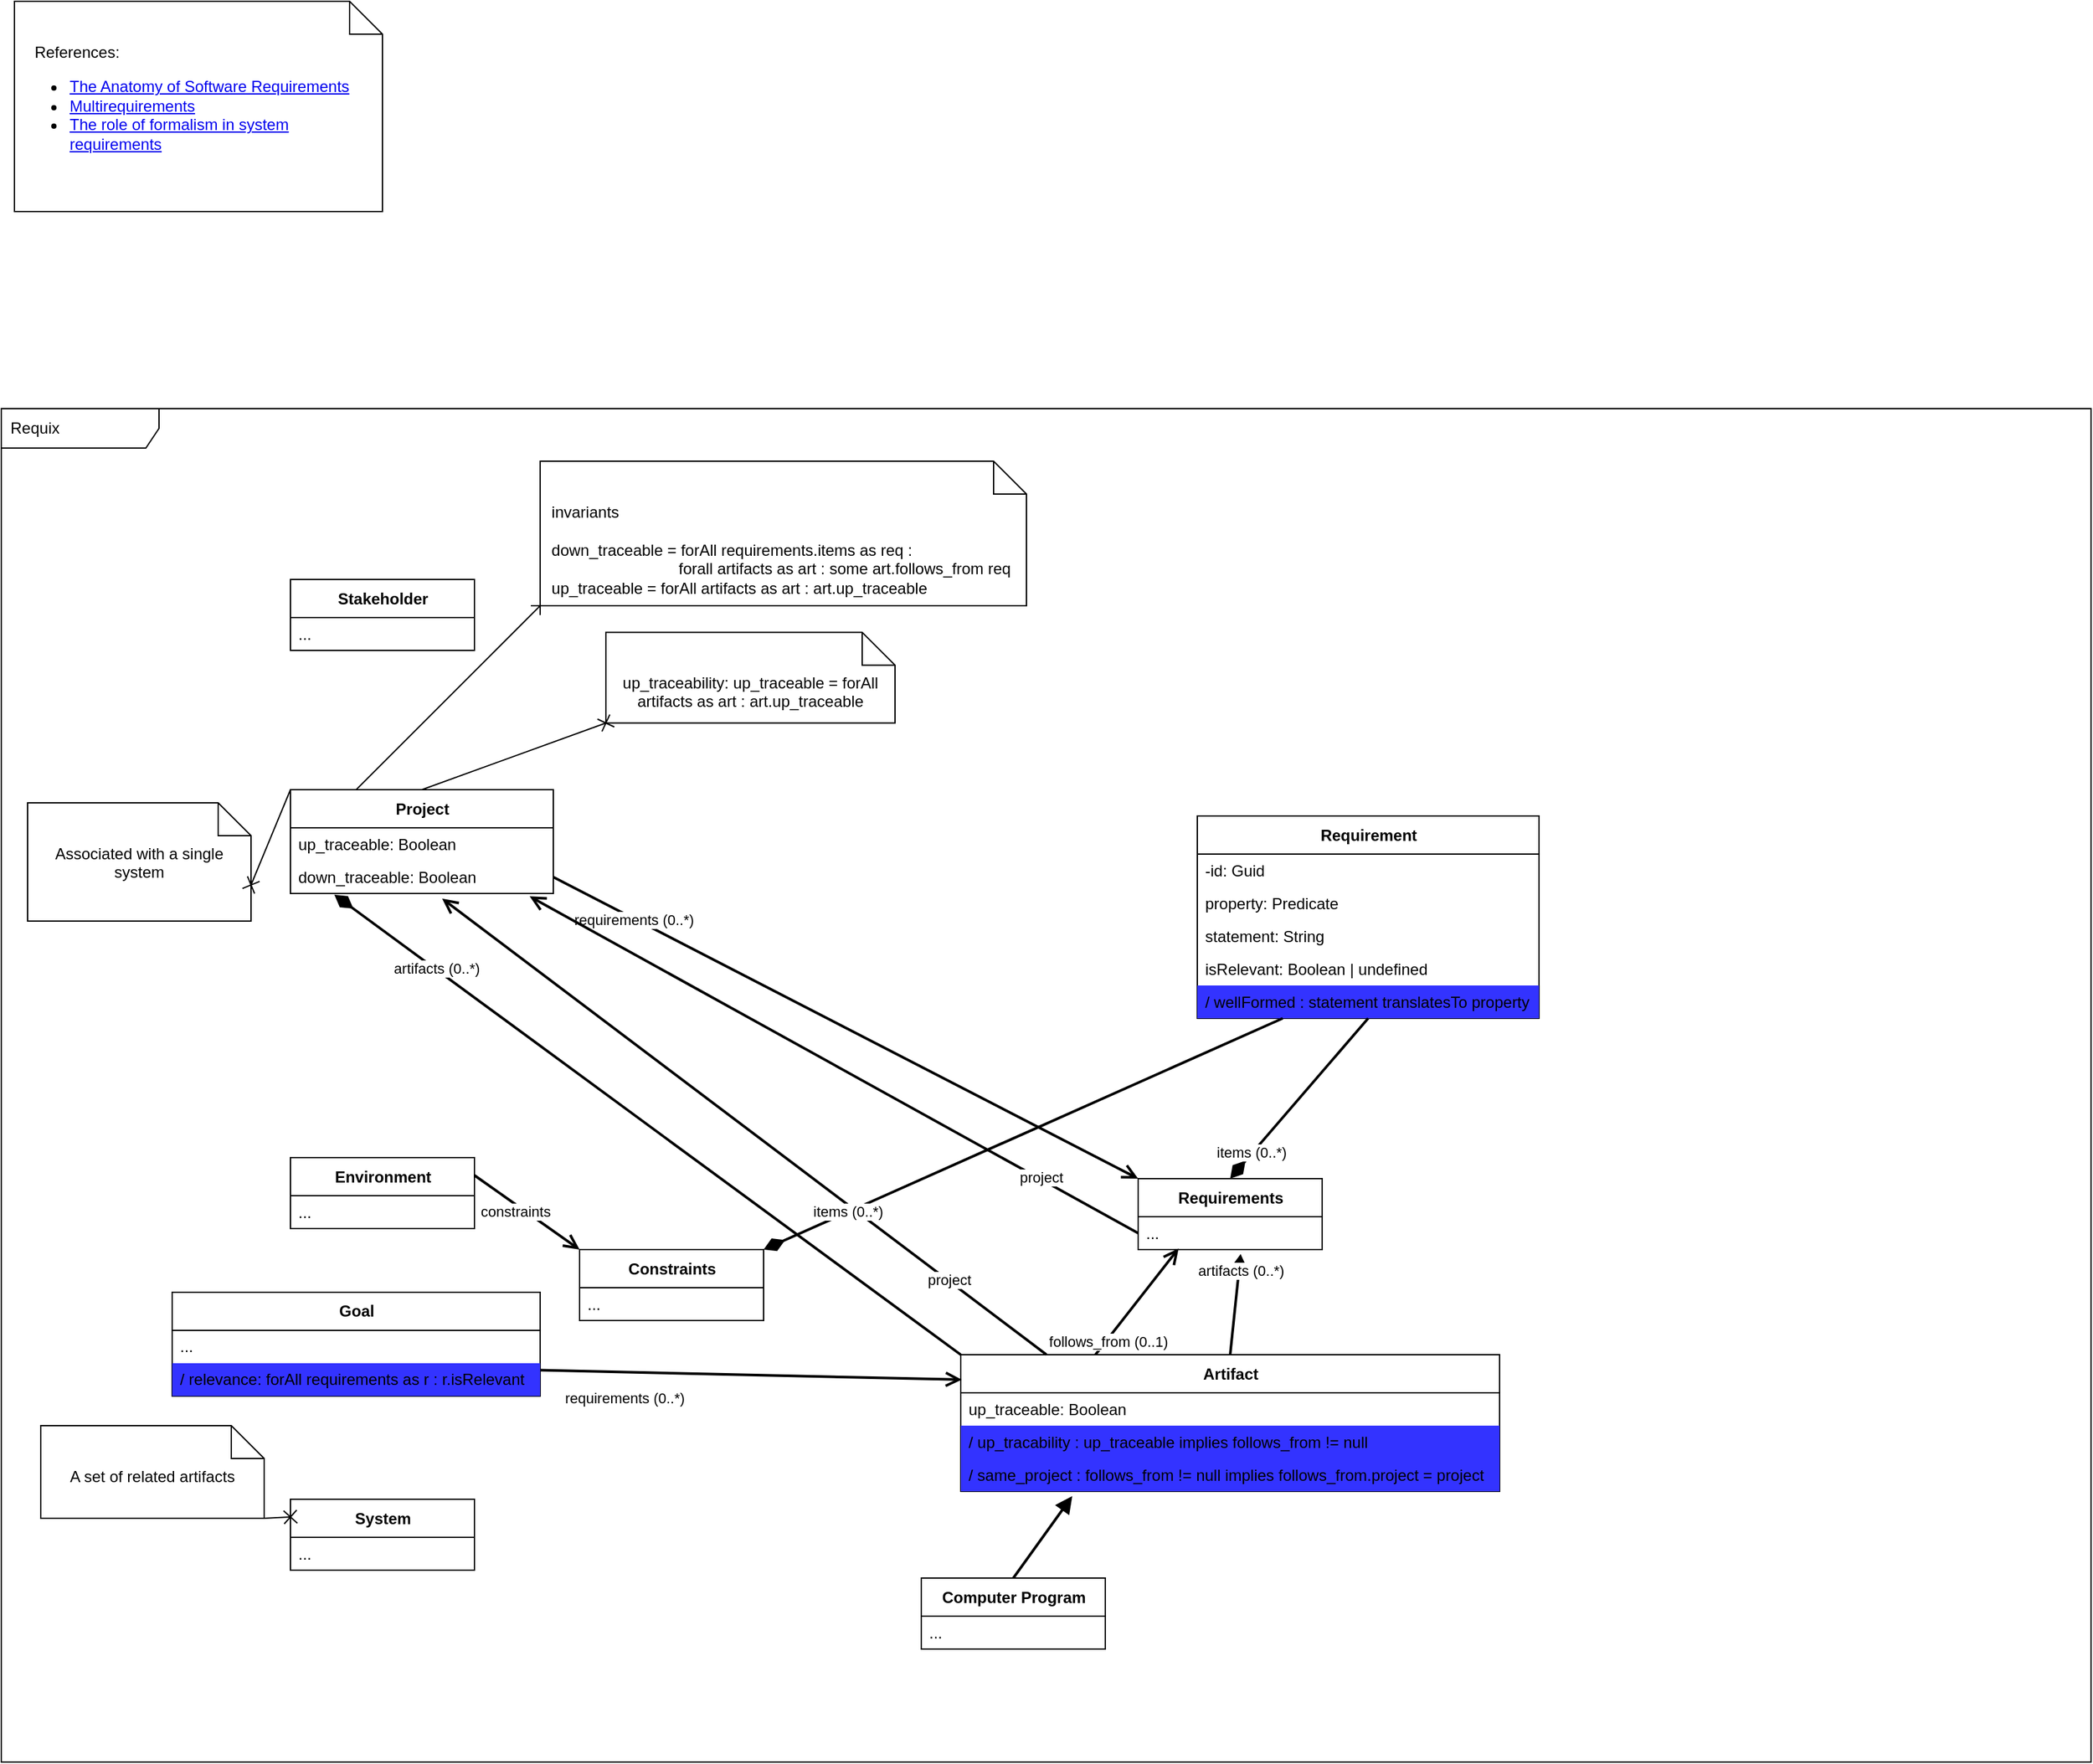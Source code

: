 <mxfile>
    <diagram id="A8BNJtP7AKCxl55R2Qq2" name="Conceptual Model">
        <mxGraphModel dx="1487" dy="1685" grid="1" gridSize="10" guides="1" tooltips="1" connect="1" arrows="1" fold="1" page="1" pageScale="1" pageWidth="850" pageHeight="1100" math="0" shadow="0">
            <root>
                <mxCell id="0"/>
                <mxCell id="1" parent="0"/>
                <mxCell id="71" value="Requix" style="shape=umlFrame;whiteSpace=wrap;html=1;width=120;height=30;boundedLbl=1;verticalAlign=middle;align=left;spacingLeft=5;fillColor=none;" parent="1" vertex="1">
                    <mxGeometry x="-830" y="-280" width="1590" height="1030" as="geometry"/>
                </mxCell>
                <mxCell id="2" value="Requirement" style="swimlane;fontStyle=1;align=center;verticalAlign=middle;childLayout=stackLayout;horizontal=1;startSize=29;horizontalStack=0;resizeParent=1;resizeParentMax=0;resizeLast=0;collapsible=0;marginBottom=0;html=1;" parent="1" vertex="1">
                    <mxGeometry x="80" y="30" width="260" height="154" as="geometry"/>
                </mxCell>
                <mxCell id="125" value="-id: Guid" style="text;html=1;strokeColor=none;fillColor=none;align=left;verticalAlign=middle;spacingLeft=4;spacingRight=4;overflow=hidden;rotatable=0;points=[[0,0.5],[1,0.5]];portConstraint=eastwest;" parent="2" vertex="1">
                    <mxGeometry y="29" width="260" height="25" as="geometry"/>
                </mxCell>
                <mxCell id="4" value="property: Predicate" style="text;html=1;strokeColor=none;fillColor=none;align=left;verticalAlign=middle;spacingLeft=4;spacingRight=4;overflow=hidden;rotatable=0;points=[[0,0.5],[1,0.5]];portConstraint=eastwest;" parent="2" vertex="1">
                    <mxGeometry y="54" width="260" height="25" as="geometry"/>
                </mxCell>
                <mxCell id="6" value="statement: String" style="text;html=1;strokeColor=none;fillColor=none;align=left;verticalAlign=middle;spacingLeft=4;spacingRight=4;overflow=hidden;rotatable=0;points=[[0,0.5],[1,0.5]];portConstraint=eastwest;" parent="2" vertex="1">
                    <mxGeometry y="79" width="260" height="25" as="geometry"/>
                </mxCell>
                <mxCell id="143" value="isRelevant: Boolean | undefined" style="text;html=1;strokeColor=none;fillColor=none;align=left;verticalAlign=middle;spacingLeft=4;spacingRight=4;overflow=hidden;rotatable=0;points=[[0,0.5],[1,0.5]];portConstraint=eastwest;" vertex="1" parent="2">
                    <mxGeometry y="104" width="260" height="25" as="geometry"/>
                </mxCell>
                <mxCell id="11" value="/ wellFormed : statement translatesTo property" style="text;html=1;strokeColor=none;align=left;verticalAlign=middle;spacingLeft=4;spacingRight=4;overflow=hidden;rotatable=0;points=[[0,0.5],[1,0.5]];portConstraint=eastwest;fillColor=#3333FF;" parent="2" vertex="1">
                    <mxGeometry y="129" width="260" height="25" as="geometry"/>
                </mxCell>
                <mxCell id="16" value="Project" style="swimlane;fontStyle=1;align=center;verticalAlign=middle;childLayout=stackLayout;horizontal=1;startSize=29;horizontalStack=0;resizeParent=1;resizeParentMax=0;resizeLast=0;collapsible=0;marginBottom=0;html=1;fillColor=none;" parent="1" vertex="1">
                    <mxGeometry x="-610" y="10" width="200" height="79" as="geometry"/>
                </mxCell>
                <mxCell id="69" value="up_traceable: Boolean" style="text;html=1;strokeColor=none;fillColor=none;align=left;verticalAlign=middle;spacingLeft=4;spacingRight=4;overflow=hidden;rotatable=0;points=[[0,0.5],[1,0.5]];portConstraint=eastwest;" parent="16" vertex="1">
                    <mxGeometry y="29" width="200" height="25" as="geometry"/>
                </mxCell>
                <mxCell id="137" value="down_traceable: Boolean" style="text;html=1;strokeColor=none;fillColor=none;align=left;verticalAlign=middle;spacingLeft=4;spacingRight=4;overflow=hidden;rotatable=0;points=[[0,0.5],[1,0.5]];portConstraint=eastwest;" parent="16" vertex="1">
                    <mxGeometry y="54" width="200" height="25" as="geometry"/>
                </mxCell>
                <mxCell id="19" value="Environment" style="swimlane;fontStyle=1;align=center;verticalAlign=middle;childLayout=stackLayout;horizontal=1;startSize=29;horizontalStack=0;resizeParent=1;resizeParentMax=0;resizeLast=0;collapsible=0;marginBottom=0;html=1;fillColor=none;" parent="1" vertex="1">
                    <mxGeometry x="-610" y="290" width="140" height="54" as="geometry"/>
                </mxCell>
                <mxCell id="21" value="..." style="text;html=1;strokeColor=none;fillColor=none;align=left;verticalAlign=middle;spacingLeft=4;spacingRight=4;overflow=hidden;rotatable=0;points=[[0,0.5],[1,0.5]];portConstraint=eastwest;" parent="19" vertex="1">
                    <mxGeometry y="29" width="140" height="25" as="geometry"/>
                </mxCell>
                <mxCell id="22" value="Goal" style="swimlane;fontStyle=1;align=center;verticalAlign=middle;childLayout=stackLayout;horizontal=1;startSize=29;horizontalStack=0;resizeParent=1;resizeParentMax=0;resizeLast=0;collapsible=0;marginBottom=0;html=1;fillColor=none;" parent="1" vertex="1">
                    <mxGeometry x="-700" y="392.5" width="280" height="79" as="geometry"/>
                </mxCell>
                <mxCell id="24" value="..." style="text;html=1;strokeColor=none;fillColor=none;align=left;verticalAlign=middle;spacingLeft=4;spacingRight=4;overflow=hidden;rotatable=0;points=[[0,0.5],[1,0.5]];portConstraint=eastwest;" parent="22" vertex="1">
                    <mxGeometry y="29" width="280" height="25" as="geometry"/>
                </mxCell>
                <mxCell id="147" value="/ relevance: forAll requirements as r : r.isRelevant" style="text;html=1;strokeColor=none;align=left;verticalAlign=middle;spacingLeft=4;spacingRight=4;overflow=hidden;rotatable=0;points=[[0,0.5],[1,0.5]];portConstraint=eastwest;fillColor=#3333FF;" vertex="1" parent="22">
                    <mxGeometry y="54" width="280" height="25" as="geometry"/>
                </mxCell>
                <mxCell id="25" value="System" style="swimlane;fontStyle=1;align=center;verticalAlign=middle;childLayout=stackLayout;horizontal=1;startSize=29;horizontalStack=0;resizeParent=1;resizeParentMax=0;resizeLast=0;collapsible=0;marginBottom=0;html=1;fillColor=none;" parent="1" vertex="1">
                    <mxGeometry x="-610" y="550" width="140" height="54" as="geometry"/>
                </mxCell>
                <mxCell id="27" value="..." style="text;html=1;strokeColor=none;fillColor=none;align=left;verticalAlign=middle;spacingLeft=4;spacingRight=4;overflow=hidden;rotatable=0;points=[[0,0.5],[1,0.5]];portConstraint=eastwest;" parent="25" vertex="1">
                    <mxGeometry y="29" width="140" height="25" as="geometry"/>
                </mxCell>
                <mxCell id="33" value="" style="endArrow=none;startArrow=diamondThin;endFill=0;startFill=1;html=1;verticalAlign=bottom;labelBackgroundColor=none;strokeWidth=2;startSize=12;endSize=8;exitX=0.5;exitY=0;exitDx=0;exitDy=0;entryX=0.5;entryY=1;entryDx=0;entryDy=0;" parent="1" source="36" target="2" edge="1">
                    <mxGeometry width="160" relative="1" as="geometry">
                        <mxPoint x="-240" y="400" as="sourcePoint"/>
                        <mxPoint x="-80" y="400" as="targetPoint"/>
                    </mxGeometry>
                </mxCell>
                <mxCell id="45" value="items (0..*)" style="edgeLabel;html=1;align=center;verticalAlign=middle;resizable=0;points=[];" parent="33" vertex="1" connectable="0">
                    <mxGeometry x="-0.677" y="1" relative="1" as="geometry">
                        <mxPoint as="offset"/>
                    </mxGeometry>
                </mxCell>
                <mxCell id="36" value="Requirements" style="swimlane;fontStyle=1;align=center;verticalAlign=middle;childLayout=stackLayout;horizontal=1;startSize=29;horizontalStack=0;resizeParent=1;resizeParentMax=0;resizeLast=0;collapsible=0;marginBottom=0;html=1;fillColor=none;" parent="1" vertex="1">
                    <mxGeometry x="35" y="306" width="140" height="54" as="geometry"/>
                </mxCell>
                <mxCell id="47" value="..." style="text;html=1;strokeColor=none;fillColor=none;align=left;verticalAlign=middle;spacingLeft=4;spacingRight=4;overflow=hidden;rotatable=0;points=[[0,0.5],[1,0.5]];portConstraint=eastwest;" parent="36" vertex="1">
                    <mxGeometry y="29" width="140" height="25" as="geometry"/>
                </mxCell>
                <mxCell id="50" value="" style="endArrow=open;startArrow=none;endFill=0;startFill=0;endSize=8;html=1;verticalAlign=bottom;labelBackgroundColor=none;strokeWidth=2;exitX=1;exitY=0.5;exitDx=0;exitDy=0;entryX=0;entryY=0;entryDx=0;entryDy=0;" parent="1" source="137" target="36" edge="1">
                    <mxGeometry width="160" relative="1" as="geometry">
                        <mxPoint x="-199.69" y="115.325" as="sourcePoint"/>
                        <mxPoint x="70" y="240" as="targetPoint"/>
                    </mxGeometry>
                </mxCell>
                <mxCell id="51" value="requirements (0..*)" style="edgeLabel;html=1;align=center;verticalAlign=middle;resizable=0;points=[];" parent="50" vertex="1" connectable="0">
                    <mxGeometry x="-0.727" y="-1" relative="1" as="geometry">
                        <mxPoint as="offset"/>
                    </mxGeometry>
                </mxCell>
                <mxCell id="53" value="" style="endArrow=open;startArrow=none;endFill=0;startFill=0;endSize=8;html=1;verticalAlign=bottom;labelBackgroundColor=none;strokeWidth=2;exitX=0;exitY=0.5;exitDx=0;exitDy=0;entryX=0.91;entryY=1.087;entryDx=0;entryDy=0;entryPerimeter=0;" parent="1" source="47" target="137" edge="1">
                    <mxGeometry width="160" relative="1" as="geometry">
                        <mxPoint x="280" y="440" as="sourcePoint"/>
                        <mxPoint x="-347.27" y="117.825" as="targetPoint"/>
                    </mxGeometry>
                </mxCell>
                <mxCell id="55" value="project" style="edgeLabel;html=1;align=center;verticalAlign=middle;resizable=0;points=[];" parent="53" vertex="1" connectable="0">
                    <mxGeometry x="-0.676" y="-1" relative="1" as="geometry">
                        <mxPoint as="offset"/>
                    </mxGeometry>
                </mxCell>
                <mxCell id="58" value="Artifact" style="swimlane;fontStyle=1;align=center;verticalAlign=middle;childLayout=stackLayout;horizontal=1;startSize=29;horizontalStack=0;resizeParent=1;resizeParentMax=0;resizeLast=0;collapsible=0;marginBottom=0;html=1;fillColor=none;" parent="1" vertex="1">
                    <mxGeometry x="-100" y="440" width="410" height="104" as="geometry"/>
                </mxCell>
                <mxCell id="59" value="up_traceable: Boolean" style="text;html=1;strokeColor=none;fillColor=none;align=left;verticalAlign=middle;spacingLeft=4;spacingRight=4;overflow=hidden;rotatable=0;points=[[0,0.5],[1,0.5]];portConstraint=eastwest;" parent="58" vertex="1">
                    <mxGeometry y="29" width="410" height="25" as="geometry"/>
                </mxCell>
                <mxCell id="129" value="/ up_tracability : up_traceable implies follows_from != null" style="text;html=1;strokeColor=none;align=left;verticalAlign=middle;spacingLeft=4;spacingRight=4;overflow=hidden;rotatable=0;points=[[0,0.5],[1,0.5]];portConstraint=eastwest;fillColor=#3333FF;" parent="58" vertex="1">
                    <mxGeometry y="54" width="410" height="25" as="geometry"/>
                </mxCell>
                <mxCell id="136" value="/ same_project : follows_from != null implies follows_from.project = project" style="text;html=1;strokeColor=none;align=left;verticalAlign=middle;spacingLeft=4;spacingRight=4;overflow=hidden;rotatable=0;points=[[0,0.5],[1,0.5]];portConstraint=eastwest;fillColor=#3333FF;" parent="58" vertex="1">
                    <mxGeometry y="79" width="410" height="25" as="geometry"/>
                </mxCell>
                <mxCell id="60" value="" style="endArrow=open;startArrow=none;endFill=0;startFill=0;endSize=8;html=1;verticalAlign=bottom;labelBackgroundColor=none;strokeWidth=2;exitX=0.159;exitY=-0.001;exitDx=0;exitDy=0;exitPerimeter=0;entryX=0.577;entryY=1.153;entryDx=0;entryDy=0;entryPerimeter=0;" parent="1" source="58" target="137" edge="1">
                    <mxGeometry width="160" relative="1" as="geometry">
                        <mxPoint x="185.98" y="337.5" as="sourcePoint"/>
                        <mxPoint x="-420.59" y="117.0" as="targetPoint"/>
                    </mxGeometry>
                </mxCell>
                <mxCell id="61" value="project" style="edgeLabel;html=1;align=center;verticalAlign=middle;resizable=0;points=[];" parent="60" vertex="1" connectable="0">
                    <mxGeometry x="-0.676" y="-1" relative="1" as="geometry">
                        <mxPoint as="offset"/>
                    </mxGeometry>
                </mxCell>
                <mxCell id="62" value="" style="endArrow=block;startArrow=none;endFill=1;startFill=0;endSize=8;html=1;verticalAlign=bottom;labelBackgroundColor=none;strokeWidth=2;exitX=0.5;exitY=0;exitDx=0;exitDy=0;entryX=0.207;entryY=1.143;entryDx=0;entryDy=0;entryPerimeter=0;" parent="1" source="63" target="136" edge="1">
                    <mxGeometry width="160" relative="1" as="geometry">
                        <mxPoint x="-26" y="550" as="sourcePoint"/>
                        <mxPoint x="-26" y="520" as="targetPoint"/>
                    </mxGeometry>
                </mxCell>
                <mxCell id="63" value="Computer Program" style="swimlane;fontStyle=1;align=center;verticalAlign=middle;childLayout=stackLayout;horizontal=1;startSize=29;horizontalStack=0;resizeParent=1;resizeParentMax=0;resizeLast=0;collapsible=0;marginBottom=0;html=1;fillColor=none;" parent="1" vertex="1">
                    <mxGeometry x="-130" y="610" width="140" height="54" as="geometry"/>
                </mxCell>
                <mxCell id="64" value="..." style="text;html=1;strokeColor=none;fillColor=none;align=left;verticalAlign=middle;spacingLeft=4;spacingRight=4;overflow=hidden;rotatable=0;points=[[0,0.5],[1,0.5]];portConstraint=eastwest;" parent="63" vertex="1">
                    <mxGeometry y="29" width="140" height="25" as="geometry"/>
                </mxCell>
                <mxCell id="67" value="" style="endArrow=none;startArrow=diamondThin;endFill=0;startFill=1;html=1;verticalAlign=bottom;labelBackgroundColor=none;strokeWidth=2;startSize=12;endSize=8;exitX=0.557;exitY=1.137;exitDx=0;exitDy=0;entryX=0.5;entryY=0;entryDx=0;entryDy=0;exitPerimeter=0;" parent="1" source="47" target="58" edge="1">
                    <mxGeometry width="160" relative="1" as="geometry">
                        <mxPoint x="160" y="630" as="sourcePoint"/>
                        <mxPoint x="240" y="494" as="targetPoint"/>
                    </mxGeometry>
                </mxCell>
                <mxCell id="68" value="artifacts (0..*)" style="edgeLabel;html=1;align=center;verticalAlign=middle;resizable=0;points=[];" parent="67" vertex="1" connectable="0">
                    <mxGeometry x="-0.677" y="1" relative="1" as="geometry">
                        <mxPoint as="offset"/>
                    </mxGeometry>
                </mxCell>
                <mxCell id="105" value="A set of related artifacts" style="shape=note2;boundedLbl=1;whiteSpace=wrap;html=1;size=25;verticalAlign=top;align=center;" parent="1" vertex="1">
                    <mxGeometry x="-800" y="494" width="170" height="70.5" as="geometry"/>
                </mxCell>
                <mxCell id="106" value="" style="endArrow=none;startArrow=sysMLx;endFill=0;startFill=0;html=1;verticalAlign=bottom;labelBackgroundColor=none;strokeWidth=1;startSize=8;exitX=0;exitY=0.25;exitDx=0;exitDy=0;entryX=1;entryY=1;entryDx=0;entryDy=0;entryPerimeter=0;" parent="1" source="25" target="105" edge="1">
                    <mxGeometry width="160" relative="1" as="geometry">
                        <mxPoint x="90" y="81.5" as="sourcePoint"/>
                        <mxPoint x="40" y="37.75" as="targetPoint"/>
                    </mxGeometry>
                </mxCell>
                <mxCell id="107" value="&lt;span&gt;&lt;/span&gt;&amp;nbsp; &amp;nbsp; References:&lt;br&gt;&lt;ul&gt;&lt;li&gt;&lt;a href=&quot;https://arxiv.org/ftp/arxiv/papers/1906/1906.066.pdf&quot;&gt;The Anatomy of Software Requirements&lt;/a&gt;&lt;/li&gt;&lt;li&gt;&lt;a href=&quot;http://se.ethz.ch/~meyer/publications/methodology/multirequirements.pdf&quot;&gt;Multirequirements&lt;/a&gt;&lt;/li&gt;&lt;li&gt;&lt;a href=&quot;http://se.ethz.ch/~meyer/publications/requirements/formalism.pdf&quot;&gt;The role of formalism in system requirements&lt;/a&gt;&lt;br&gt;&lt;/li&gt;&lt;/ul&gt;" style="shape=note2;boundedLbl=1;whiteSpace=wrap;html=1;size=25;verticalAlign=top;align=left;" parent="1" vertex="1">
                    <mxGeometry x="-820" y="-590" width="280" height="160" as="geometry"/>
                </mxCell>
                <mxCell id="108" value="&lt;span style=&quot;text-align: left&quot;&gt;Associated with a single system&lt;/span&gt;" style="shape=note2;boundedLbl=1;whiteSpace=wrap;html=1;size=25;verticalAlign=top;align=center;" parent="1" vertex="1">
                    <mxGeometry x="-810" y="20" width="170" height="90" as="geometry"/>
                </mxCell>
                <mxCell id="109" value="" style="endArrow=none;startArrow=sysMLx;endFill=0;startFill=0;html=1;verticalAlign=bottom;labelBackgroundColor=none;strokeWidth=1;startSize=8;entryX=0;entryY=0;entryDx=0;entryDy=0;exitX=0;exitY=0;exitDx=170;exitDy=62.5;exitPerimeter=0;" parent="1" source="108" target="16" edge="1">
                    <mxGeometry width="160" relative="1" as="geometry">
                        <mxPoint x="90" y="106.5" as="sourcePoint"/>
                        <mxPoint x="40" y="166.75" as="targetPoint"/>
                    </mxGeometry>
                </mxCell>
                <mxCell id="112" value="Constraints" style="swimlane;fontStyle=1;align=center;verticalAlign=middle;childLayout=stackLayout;horizontal=1;startSize=29;horizontalStack=0;resizeParent=1;resizeParentMax=0;resizeLast=0;collapsible=0;marginBottom=0;html=1;fillColor=none;" parent="1" vertex="1">
                    <mxGeometry x="-390" y="360" width="140" height="54" as="geometry"/>
                </mxCell>
                <mxCell id="113" value="..." style="text;html=1;strokeColor=none;fillColor=none;align=left;verticalAlign=middle;spacingLeft=4;spacingRight=4;overflow=hidden;rotatable=0;points=[[0,0.5],[1,0.5]];portConstraint=eastwest;" parent="112" vertex="1">
                    <mxGeometry y="29" width="140" height="25" as="geometry"/>
                </mxCell>
                <mxCell id="114" value="" style="endArrow=open;startArrow=none;endFill=0;startFill=0;endSize=8;html=1;verticalAlign=bottom;labelBackgroundColor=none;strokeWidth=2;exitX=1;exitY=0.25;exitDx=0;exitDy=0;entryX=0;entryY=0;entryDx=0;entryDy=0;" parent="1" source="19" target="112" edge="1">
                    <mxGeometry width="160" relative="1" as="geometry">
                        <mxPoint x="-450" y="119" as="sourcePoint"/>
                        <mxPoint x="60" y="260" as="targetPoint"/>
                    </mxGeometry>
                </mxCell>
                <mxCell id="115" value="constraints" style="edgeLabel;html=1;align=center;verticalAlign=middle;resizable=0;points=[];" parent="114" vertex="1" connectable="0">
                    <mxGeometry x="-0.727" y="-1" relative="1" as="geometry">
                        <mxPoint x="20" y="19" as="offset"/>
                    </mxGeometry>
                </mxCell>
                <mxCell id="116" value="" style="endArrow=none;startArrow=diamondThin;endFill=0;startFill=1;html=1;verticalAlign=bottom;labelBackgroundColor=none;strokeWidth=2;startSize=12;endSize=8;exitX=1;exitY=0;exitDx=0;exitDy=0;entryX=0.25;entryY=1;entryDx=0;entryDy=0;" parent="1" source="112" target="2" edge="1">
                    <mxGeometry width="160" relative="1" as="geometry">
                        <mxPoint x="130" y="260" as="sourcePoint"/>
                        <mxPoint x="220" y="144" as="targetPoint"/>
                    </mxGeometry>
                </mxCell>
                <mxCell id="117" value="items (0..*)" style="edgeLabel;html=1;align=center;verticalAlign=middle;resizable=0;points=[];" parent="116" vertex="1" connectable="0">
                    <mxGeometry x="-0.677" y="1" relative="1" as="geometry">
                        <mxPoint as="offset"/>
                    </mxGeometry>
                </mxCell>
                <mxCell id="121" value="Stakeholder" style="swimlane;fontStyle=1;align=center;verticalAlign=middle;childLayout=stackLayout;horizontal=1;startSize=29;horizontalStack=0;resizeParent=1;resizeParentMax=0;resizeLast=0;collapsible=0;marginBottom=0;html=1;fillColor=none;" parent="1" vertex="1">
                    <mxGeometry x="-610" y="-150" width="140" height="54" as="geometry"/>
                </mxCell>
                <mxCell id="122" value="..." style="text;html=1;strokeColor=none;fillColor=none;align=left;verticalAlign=middle;spacingLeft=4;spacingRight=4;overflow=hidden;rotatable=0;points=[[0,0.5],[1,0.5]];portConstraint=eastwest;" parent="121" vertex="1">
                    <mxGeometry y="29" width="140" height="25" as="geometry"/>
                </mxCell>
                <mxCell id="126" value="" style="endArrow=open;startArrow=none;endFill=0;startFill=0;endSize=8;html=1;verticalAlign=bottom;labelBackgroundColor=none;strokeWidth=2;exitX=0.25;exitY=0;exitDx=0;exitDy=0;entryX=0.22;entryY=0.963;entryDx=0;entryDy=0;entryPerimeter=0;" parent="1" source="58" target="47" edge="1">
                    <mxGeometry width="160" relative="1" as="geometry">
                        <mxPoint x="-330.0" y="190" as="sourcePoint"/>
                        <mxPoint x="190.0" y="420" as="targetPoint"/>
                    </mxGeometry>
                </mxCell>
                <mxCell id="127" value="follows_from (0..1)" style="edgeLabel;html=1;align=center;verticalAlign=middle;resizable=0;points=[];" parent="126" vertex="1" connectable="0">
                    <mxGeometry x="-0.727" y="-1" relative="1" as="geometry">
                        <mxPoint as="offset"/>
                    </mxGeometry>
                </mxCell>
                <mxCell id="134" value="" style="endArrow=none;startArrow=diamondThin;endFill=0;startFill=1;html=1;verticalAlign=bottom;labelBackgroundColor=none;strokeWidth=2;startSize=12;endSize=8;entryX=0;entryY=0;entryDx=0;entryDy=0;exitX=0.167;exitY=1.037;exitDx=0;exitDy=0;exitPerimeter=0;" parent="1" source="137" target="58" edge="1">
                    <mxGeometry width="160" relative="1" as="geometry">
                        <mxPoint x="-514.59" y="114.925" as="sourcePoint"/>
                        <mxPoint x="155" y="169" as="targetPoint"/>
                    </mxGeometry>
                </mxCell>
                <mxCell id="135" value="artifacts (0..*)" style="edgeLabel;html=1;align=center;verticalAlign=middle;resizable=0;points=[];" parent="134" vertex="1" connectable="0">
                    <mxGeometry x="-0.677" y="1" relative="1" as="geometry">
                        <mxPoint as="offset"/>
                    </mxGeometry>
                </mxCell>
                <mxCell id="139" value="&lt;span style=&quot;text-align: left&quot;&gt;up_traceability: up_traceable = forAll artifacts as art : art.up_traceable&lt;/span&gt;" style="shape=note2;boundedLbl=1;whiteSpace=wrap;html=1;size=25;verticalAlign=top;align=center;" parent="1" vertex="1">
                    <mxGeometry x="-370" y="-109.75" width="220" height="69" as="geometry"/>
                </mxCell>
                <mxCell id="140" value="" style="endArrow=none;startArrow=sysMLx;endFill=0;startFill=0;html=1;verticalAlign=bottom;labelBackgroundColor=none;strokeWidth=1;startSize=8;entryX=0.5;entryY=0;entryDx=0;entryDy=0;exitX=0;exitY=1;exitDx=0;exitDy=0;exitPerimeter=0;" parent="1" source="139" target="16" edge="1">
                    <mxGeometry width="160" relative="1" as="geometry">
                        <mxPoint x="-580" y="-106.5" as="sourcePoint"/>
                        <mxPoint x="-630" y="-111" as="targetPoint"/>
                    </mxGeometry>
                </mxCell>
                <mxCell id="141" value="&lt;span&gt;&amp;nbsp; invariants&lt;br&gt;&lt;br&gt;&amp;nbsp; down_traceable = forAll requirements.items as req :&lt;br&gt;&amp;nbsp; &amp;nbsp; &amp;nbsp; &amp;nbsp; &amp;nbsp; &amp;nbsp; &amp;nbsp; &amp;nbsp; &amp;nbsp; &amp;nbsp; &amp;nbsp; &amp;nbsp; &amp;nbsp; &amp;nbsp; &amp;nbsp; &amp;nbsp;&lt;/span&gt;&lt;span&gt;forall artifacts as art : some art.follows_from req&lt;br&gt;&lt;/span&gt;&amp;nbsp; up_traceable = forAll artifacts as art : art.up_traceable&lt;span&gt;&lt;br&gt;&lt;/span&gt;" style="shape=note2;boundedLbl=1;whiteSpace=wrap;html=1;size=25;verticalAlign=top;align=left;" parent="1" vertex="1">
                    <mxGeometry x="-420" y="-240" width="370" height="110" as="geometry"/>
                </mxCell>
                <mxCell id="142" value="" style="endArrow=none;startArrow=sysMLx;endFill=0;startFill=0;html=1;verticalAlign=bottom;labelBackgroundColor=none;strokeWidth=1;startSize=8;entryX=0.25;entryY=0;entryDx=0;entryDy=0;exitX=0;exitY=1;exitDx=0;exitDy=0;exitPerimeter=0;" parent="1" source="141" target="16" edge="1">
                    <mxGeometry width="160" relative="1" as="geometry">
                        <mxPoint x="-360" y="-30.75" as="sourcePoint"/>
                        <mxPoint x="-365" y="20" as="targetPoint"/>
                    </mxGeometry>
                </mxCell>
                <mxCell id="145" value="" style="endArrow=open;startArrow=none;endFill=0;startFill=0;endSize=8;html=1;verticalAlign=bottom;labelBackgroundColor=none;strokeWidth=2;exitX=1;exitY=0.75;exitDx=0;exitDy=0;entryX=0.002;entryY=0.183;entryDx=0;entryDy=0;entryPerimeter=0;" edge="1" parent="1" source="22" target="58">
                    <mxGeometry width="160" relative="1" as="geometry">
                        <mxPoint x="-460" y="313.5" as="sourcePoint"/>
                        <mxPoint x="-380" y="370" as="targetPoint"/>
                    </mxGeometry>
                </mxCell>
                <mxCell id="146" value="requirements (0..*)" style="edgeLabel;html=1;align=center;verticalAlign=middle;resizable=0;points=[];" vertex="1" connectable="0" parent="145">
                    <mxGeometry x="-0.727" y="-1" relative="1" as="geometry">
                        <mxPoint x="20" y="19" as="offset"/>
                    </mxGeometry>
                </mxCell>
            </root>
        </mxGraphModel>
    </diagram>
</mxfile>